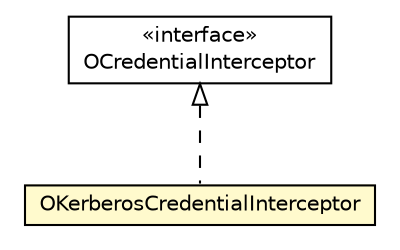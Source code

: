 #!/usr/local/bin/dot
#
# Class diagram 
# Generated by UMLGraph version R5_6-24-gf6e263 (http://www.umlgraph.org/)
#

digraph G {
	edge [fontname="Helvetica",fontsize=10,labelfontname="Helvetica",labelfontsize=10];
	node [fontname="Helvetica",fontsize=10,shape=plaintext];
	nodesep=0.25;
	ranksep=0.5;
	// com.orientechnologies.orient.core.security.OCredentialInterceptor
	c2232507 [label=<<table title="com.orientechnologies.orient.core.security.OCredentialInterceptor" border="0" cellborder="1" cellspacing="0" cellpadding="2" port="p" href="../OCredentialInterceptor.html">
		<tr><td><table border="0" cellspacing="0" cellpadding="1">
<tr><td align="center" balign="center"> &#171;interface&#187; </td></tr>
<tr><td align="center" balign="center"> OCredentialInterceptor </td></tr>
		</table></td></tr>
		</table>>, URL="../OCredentialInterceptor.html", fontname="Helvetica", fontcolor="black", fontsize=10.0];
	// com.orientechnologies.orient.core.security.kerberos.OKerberosCredentialInterceptor
	c2232513 [label=<<table title="com.orientechnologies.orient.core.security.kerberos.OKerberosCredentialInterceptor" border="0" cellborder="1" cellspacing="0" cellpadding="2" port="p" bgcolor="lemonChiffon" href="./OKerberosCredentialInterceptor.html">
		<tr><td><table border="0" cellspacing="0" cellpadding="1">
<tr><td align="center" balign="center"> OKerberosCredentialInterceptor </td></tr>
		</table></td></tr>
		</table>>, URL="./OKerberosCredentialInterceptor.html", fontname="Helvetica", fontcolor="black", fontsize=10.0];
	//com.orientechnologies.orient.core.security.kerberos.OKerberosCredentialInterceptor implements com.orientechnologies.orient.core.security.OCredentialInterceptor
	c2232507:p -> c2232513:p [dir=back,arrowtail=empty,style=dashed];
}

